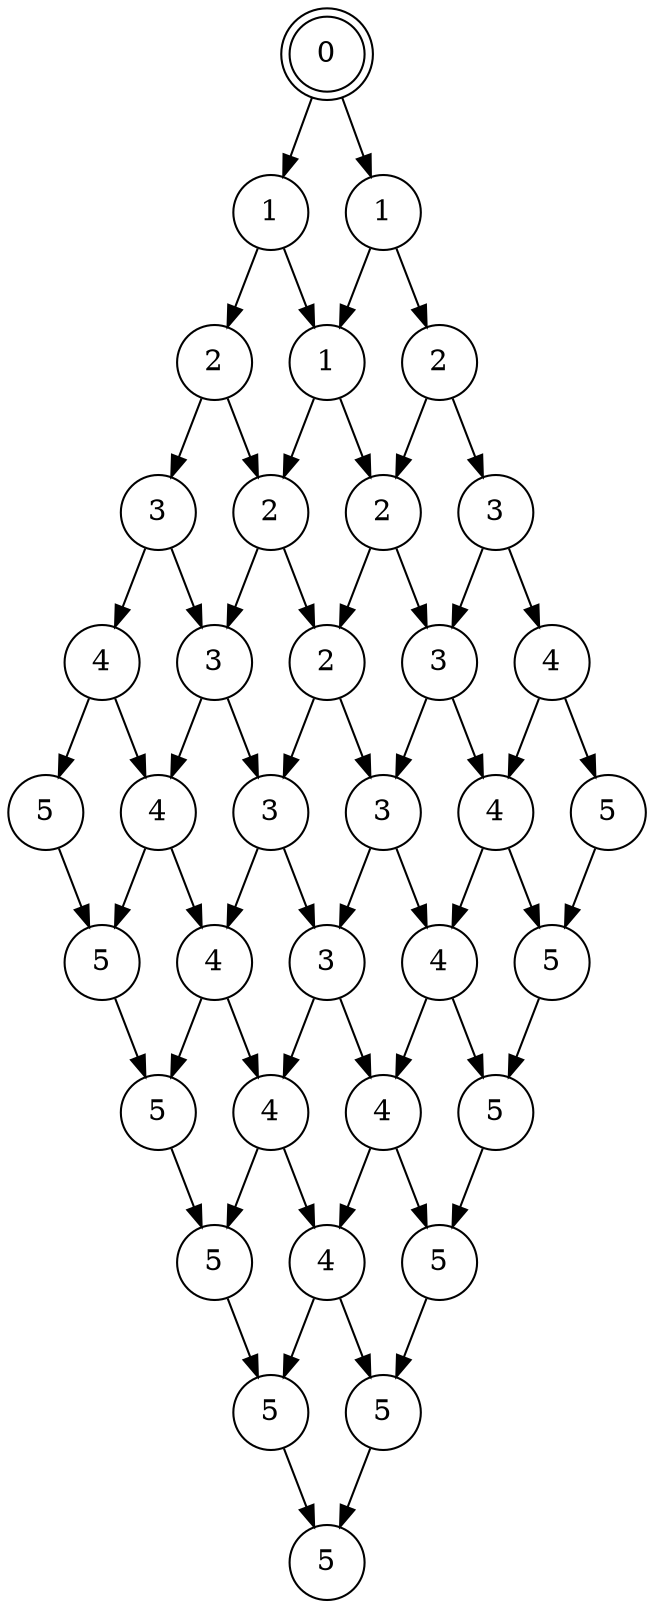 digraph "8a952fcc-a0a5-4902-9942-cb18880ee393" {
	"fa25bfdc-212c-43a2-9a09-2f83cc752145" [label=0 shape=doublecircle]
	"fa25bfdc-212c-43a2-9a09-2f83cc752145" -> "713b4d8e-fcf8-42b7-aff2-bc16c3878d57" [label=""]
	"713b4d8e-fcf8-42b7-aff2-bc16c3878d57" [label=1 shape=circle]
	"713b4d8e-fcf8-42b7-aff2-bc16c3878d57" -> "c6bb789e-eb23-48c7-9e12-c4a60fd065d7" [label=""]
	"c6bb789e-eb23-48c7-9e12-c4a60fd065d7" [label=2 shape=circle]
	"c6bb789e-eb23-48c7-9e12-c4a60fd065d7" -> "6eb43ce7-35ac-4b06-ab70-37160099a6a4" [label=""]
	"6eb43ce7-35ac-4b06-ab70-37160099a6a4" [label=3 shape=circle]
	"6eb43ce7-35ac-4b06-ab70-37160099a6a4" -> "53d75986-7314-4654-8ac0-3ab5ab459ac0" [label=""]
	"53d75986-7314-4654-8ac0-3ab5ab459ac0" [label=3 shape=circle]
	"53d75986-7314-4654-8ac0-3ab5ab459ac0" -> "5f35cd76-d48f-4ee8-8f0b-545bfa6e38f2" [label=""]
	"5f35cd76-d48f-4ee8-8f0b-545bfa6e38f2" [label=3 shape=circle]
	"5f35cd76-d48f-4ee8-8f0b-545bfa6e38f2" -> "cd0bcb77-c9b0-4f99-89fa-1414cd8eb6b2" [label=""]
	"cd0bcb77-c9b0-4f99-89fa-1414cd8eb6b2" [label=3 shape=circle]
	"cd0bcb77-c9b0-4f99-89fa-1414cd8eb6b2" -> "3c87cc22-14ee-4f86-a57b-ad1ec372dd14" [label=""]
	"3c87cc22-14ee-4f86-a57b-ad1ec372dd14" [label=4 shape=circle]
	"3c87cc22-14ee-4f86-a57b-ad1ec372dd14" -> "07f4cea5-cd1a-4476-8e3c-306d0cdf1524" [label=""]
	"07f4cea5-cd1a-4476-8e3c-306d0cdf1524" [label=4 shape=circle]
	"07f4cea5-cd1a-4476-8e3c-306d0cdf1524" -> "538aa799-2da0-4a25-8d27-8510868505c4" [label=""]
	"538aa799-2da0-4a25-8d27-8510868505c4" [label=5 shape=circle]
	"538aa799-2da0-4a25-8d27-8510868505c4" -> "4415240c-3d93-47e4-bbfa-b4d1a4521b7f" [label=""]
	"4415240c-3d93-47e4-bbfa-b4d1a4521b7f" [label=5 shape=circle]
	"07f4cea5-cd1a-4476-8e3c-306d0cdf1524" -> "e9acda78-808e-4175-ac9a-e4b0c115268c" [label=""]
	"e9acda78-808e-4175-ac9a-e4b0c115268c" [label=5 shape=circle]
	"e9acda78-808e-4175-ac9a-e4b0c115268c" -> "4415240c-3d93-47e4-bbfa-b4d1a4521b7f" [label=""]
	"3c87cc22-14ee-4f86-a57b-ad1ec372dd14" -> "77370ffd-f35f-468a-a974-e2bdadfc89ae" [label=""]
	"77370ffd-f35f-468a-a974-e2bdadfc89ae" [label=5 shape=circle]
	"77370ffd-f35f-468a-a974-e2bdadfc89ae" -> "538aa799-2da0-4a25-8d27-8510868505c4" [label=""]
	"cd0bcb77-c9b0-4f99-89fa-1414cd8eb6b2" -> "219573d9-222f-4f28-868d-d78c50342cd1" [label=""]
	"219573d9-222f-4f28-868d-d78c50342cd1" [label=4 shape=circle]
	"219573d9-222f-4f28-868d-d78c50342cd1" -> "07f4cea5-cd1a-4476-8e3c-306d0cdf1524" [label=""]
	"219573d9-222f-4f28-868d-d78c50342cd1" -> "88c7ddc5-e733-40de-82ff-46787f7d50cb" [label=""]
	"88c7ddc5-e733-40de-82ff-46787f7d50cb" [label=5 shape=circle]
	"88c7ddc5-e733-40de-82ff-46787f7d50cb" -> "e9acda78-808e-4175-ac9a-e4b0c115268c" [label=""]
	"5f35cd76-d48f-4ee8-8f0b-545bfa6e38f2" -> "965e9740-7b9b-4ad8-a84a-69ac89f52348" [label=""]
	"965e9740-7b9b-4ad8-a84a-69ac89f52348" [label=4 shape=circle]
	"965e9740-7b9b-4ad8-a84a-69ac89f52348" -> "219616de-48a7-4c84-a2fd-bfd43ea4abfa" [label=""]
	"219616de-48a7-4c84-a2fd-bfd43ea4abfa" [label=5 shape=circle]
	"219616de-48a7-4c84-a2fd-bfd43ea4abfa" -> "88c7ddc5-e733-40de-82ff-46787f7d50cb" [label=""]
	"965e9740-7b9b-4ad8-a84a-69ac89f52348" -> "219573d9-222f-4f28-868d-d78c50342cd1" [label=""]
	"53d75986-7314-4654-8ac0-3ab5ab459ac0" -> "f8b26ec3-fbcd-4e61-9ead-2ddb927210fe" [label=""]
	"f8b26ec3-fbcd-4e61-9ead-2ddb927210fe" [label=4 shape=circle]
	"f8b26ec3-fbcd-4e61-9ead-2ddb927210fe" -> "934801d3-e2c5-457c-a53b-c036f61a7d70" [label=""]
	"934801d3-e2c5-457c-a53b-c036f61a7d70" [label=5 shape=circle]
	"934801d3-e2c5-457c-a53b-c036f61a7d70" -> "219616de-48a7-4c84-a2fd-bfd43ea4abfa" [label=""]
	"f8b26ec3-fbcd-4e61-9ead-2ddb927210fe" -> "965e9740-7b9b-4ad8-a84a-69ac89f52348" [label=""]
	"6eb43ce7-35ac-4b06-ab70-37160099a6a4" -> "8f9d5902-c3ba-447a-9368-aa814a80d335" [label=""]
	"8f9d5902-c3ba-447a-9368-aa814a80d335" [label=4 shape=circle]
	"8f9d5902-c3ba-447a-9368-aa814a80d335" -> "f8b26ec3-fbcd-4e61-9ead-2ddb927210fe" [label=""]
	"8f9d5902-c3ba-447a-9368-aa814a80d335" -> "ed7bddce-bfd9-4ac3-9515-583bad5f8d5b" [label=""]
	"ed7bddce-bfd9-4ac3-9515-583bad5f8d5b" [label=5 shape=circle]
	"ed7bddce-bfd9-4ac3-9515-583bad5f8d5b" -> "934801d3-e2c5-457c-a53b-c036f61a7d70" [label=""]
	"c6bb789e-eb23-48c7-9e12-c4a60fd065d7" -> "59889f26-3f71-4caf-a8a1-9ccf2ea4e7a9" [label=""]
	"59889f26-3f71-4caf-a8a1-9ccf2ea4e7a9" [label=2 shape=circle]
	"59889f26-3f71-4caf-a8a1-9ccf2ea4e7a9" -> "fe0e3903-71ff-49a2-baa3-a0d82410583d" [label=""]
	"fe0e3903-71ff-49a2-baa3-a0d82410583d" [label=2 shape=circle]
	"fe0e3903-71ff-49a2-baa3-a0d82410583d" -> "189ec663-36af-4ab9-b47b-7ca16707b5c9" [label=""]
	"189ec663-36af-4ab9-b47b-7ca16707b5c9" [label=3 shape=circle]
	"189ec663-36af-4ab9-b47b-7ca16707b5c9" -> "c65f4e31-a9ba-41d4-943a-5efed7ebd21f" [label=""]
	"c65f4e31-a9ba-41d4-943a-5efed7ebd21f" [label=4 shape=circle]
	"c65f4e31-a9ba-41d4-943a-5efed7ebd21f" -> "3c87cc22-14ee-4f86-a57b-ad1ec372dd14" [label=""]
	"c65f4e31-a9ba-41d4-943a-5efed7ebd21f" -> "670da54a-748f-4218-982b-dd7debdb4a2d" [label=""]
	"670da54a-748f-4218-982b-dd7debdb4a2d" [label=5 shape=circle]
	"670da54a-748f-4218-982b-dd7debdb4a2d" -> "77370ffd-f35f-468a-a974-e2bdadfc89ae" [label=""]
	"189ec663-36af-4ab9-b47b-7ca16707b5c9" -> "cd0bcb77-c9b0-4f99-89fa-1414cd8eb6b2" [label=""]
	"fe0e3903-71ff-49a2-baa3-a0d82410583d" -> "5f35cd76-d48f-4ee8-8f0b-545bfa6e38f2" [label=""]
	"59889f26-3f71-4caf-a8a1-9ccf2ea4e7a9" -> "53d75986-7314-4654-8ac0-3ab5ab459ac0" [label=""]
	"713b4d8e-fcf8-42b7-aff2-bc16c3878d57" -> "c615ea84-7720-4ec6-9b3d-fc89889e42e5" [label=""]
	"c615ea84-7720-4ec6-9b3d-fc89889e42e5" [label=1 shape=circle]
	"c615ea84-7720-4ec6-9b3d-fc89889e42e5" -> "7c46d368-748c-43e5-8d01-ba840ef37740" [label=""]
	"7c46d368-748c-43e5-8d01-ba840ef37740" [label=2 shape=circle]
	"7c46d368-748c-43e5-8d01-ba840ef37740" -> "df6822c4-c67a-4a4e-a182-b99afd0cc339" [label=""]
	"df6822c4-c67a-4a4e-a182-b99afd0cc339" [label=3 shape=circle]
	"df6822c4-c67a-4a4e-a182-b99afd0cc339" -> "e51687e6-9893-425c-be28-c7c7eef43d2d" [label=""]
	"e51687e6-9893-425c-be28-c7c7eef43d2d" [label=4 shape=circle]
	"e51687e6-9893-425c-be28-c7c7eef43d2d" -> "c65f4e31-a9ba-41d4-943a-5efed7ebd21f" [label=""]
	"e51687e6-9893-425c-be28-c7c7eef43d2d" -> "90013f4e-cc28-472d-98ca-a25216e9ee15" [label=""]
	"90013f4e-cc28-472d-98ca-a25216e9ee15" [label=5 shape=circle]
	"90013f4e-cc28-472d-98ca-a25216e9ee15" -> "670da54a-748f-4218-982b-dd7debdb4a2d" [label=""]
	"df6822c4-c67a-4a4e-a182-b99afd0cc339" -> "189ec663-36af-4ab9-b47b-7ca16707b5c9" [label=""]
	"7c46d368-748c-43e5-8d01-ba840ef37740" -> "fe0e3903-71ff-49a2-baa3-a0d82410583d" [label=""]
	"c615ea84-7720-4ec6-9b3d-fc89889e42e5" -> "59889f26-3f71-4caf-a8a1-9ccf2ea4e7a9" [label=""]
	"fa25bfdc-212c-43a2-9a09-2f83cc752145" -> "126591ba-3c9a-43f1-a169-f993954965f0" [label=""]
	"126591ba-3c9a-43f1-a169-f993954965f0" [label=1 shape=circle]
	"126591ba-3c9a-43f1-a169-f993954965f0" -> "ab15c4f9-ae81-4721-b7d0-7bf8b8fdc2b3" [label=""]
	"ab15c4f9-ae81-4721-b7d0-7bf8b8fdc2b3" [label=2 shape=circle]
	"ab15c4f9-ae81-4721-b7d0-7bf8b8fdc2b3" -> "7c46d368-748c-43e5-8d01-ba840ef37740" [label=""]
	"ab15c4f9-ae81-4721-b7d0-7bf8b8fdc2b3" -> "6ac255e0-31e5-4d60-a96f-359c16bd7c2e" [label=""]
	"6ac255e0-31e5-4d60-a96f-359c16bd7c2e" [label=3 shape=circle]
	"6ac255e0-31e5-4d60-a96f-359c16bd7c2e" -> "df6822c4-c67a-4a4e-a182-b99afd0cc339" [label=""]
	"6ac255e0-31e5-4d60-a96f-359c16bd7c2e" -> "113cfc9c-dc85-43ba-94ca-b85855289e19" [label=""]
	"113cfc9c-dc85-43ba-94ca-b85855289e19" [label=4 shape=circle]
	"113cfc9c-dc85-43ba-94ca-b85855289e19" -> "e51687e6-9893-425c-be28-c7c7eef43d2d" [label=""]
	"113cfc9c-dc85-43ba-94ca-b85855289e19" -> "a75fc7ab-1e86-4a79-923d-e509a2564add" [label=""]
	"a75fc7ab-1e86-4a79-923d-e509a2564add" [label=5 shape=circle]
	"a75fc7ab-1e86-4a79-923d-e509a2564add" -> "90013f4e-cc28-472d-98ca-a25216e9ee15" [label=""]
	"126591ba-3c9a-43f1-a169-f993954965f0" -> "c615ea84-7720-4ec6-9b3d-fc89889e42e5" [label=""]
}
